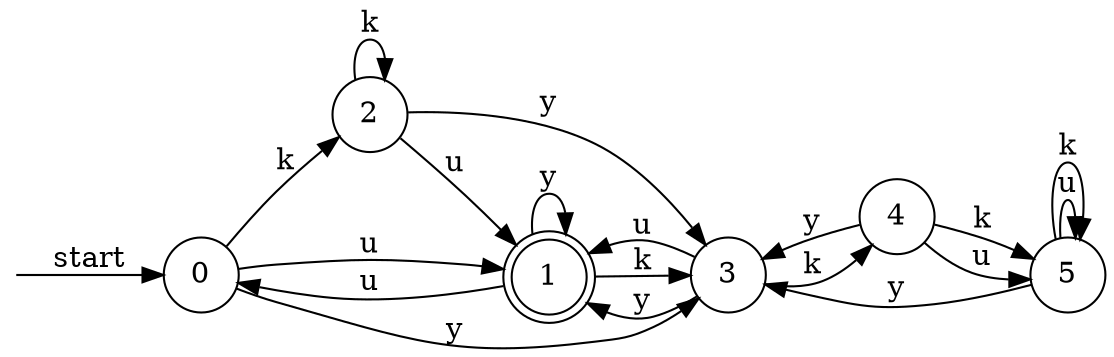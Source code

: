 digraph dfa {
    rankdir = LR;
    node [shape = circle];
    __start [style = invis, shape = point];
    __start -> "0" [ label = "start" ];
    node [shape = doublecircle]; "1"
    node [shape = circle];
    "2" -> "3" [ label = "y" ];
    "2" -> "1" [ label = "u" ];
    "2" -> "2" [ label = "k" ];
    "1" -> "1" [ label = "y" ];
    "1" -> "0" [ label = "u" ];
    "1" -> "3" [ label = "k" ];
    "4" -> "3" [ label = "y" ];
    "4" -> "5" [ label = "u" ];
    "4" -> "5" [ label = "k" ];
    "0" -> "3" [ label = "y" ];
    "0" -> "1" [ label = "u" ];
    "0" -> "2" [ label = "k" ];
    "3" -> "1" [ label = "y" ];
    "3" -> "1" [ label = "u" ];
    "3" -> "4" [ label = "k" ];
    "5" -> "3" [ label = "y" ];
    "5" -> "5" [ label = "u" ];
    "5" -> "5" [ label = "k" ];
}
